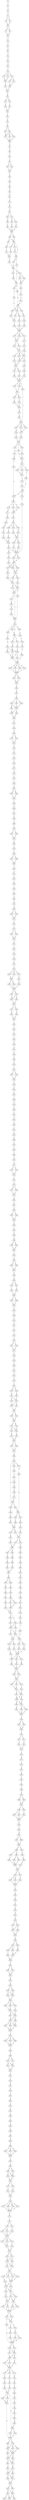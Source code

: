 strict digraph  {
	S0 -> S1 [ label = L ];
	S1 -> S2 [ label = A ];
	S2 -> S3 [ label = F ];
	S3 -> S4 [ label = S ];
	S3 -> S5 [ label = Q ];
	S4 -> S6 [ label = Q ];
	S5 -> S6 [ label = Q ];
	S6 -> S7 [ label = R ];
	S6 -> S8 [ label = K ];
	S7 -> S9 [ label = P ];
	S8 -> S9 [ label = P ];
	S9 -> S10 [ label = P ];
	S10 -> S11 [ label = P ];
	S11 -> S12 [ label = P ];
	S12 -> S13 [ label = P ];
	S13 -> S14 [ label = K ];
	S14 -> S15 [ label = K ];
	S15 -> S16 [ label = I ];
	S16 -> S17 [ label = S ];
	S16 -> S18 [ label = C ];
	S16 -> S19 [ label = Y ];
	S17 -> S20 [ label = E ];
	S18 -> S20 [ label = E ];
	S19 -> S21 [ label = A ];
	S19 -> S22 [ label = N ];
	S20 -> S23 [ label = F ];
	S21 -> S24 [ label = Y ];
	S22 -> S24 [ label = Y ];
	S23 -> S25 [ label = L ];
	S24 -> S25 [ label = L ];
	S25 -> S26 [ label = D ];
	S26 -> S27 [ label = L ];
	S26 -> S28 [ label = K ];
	S27 -> S29 [ label = H ];
	S28 -> S30 [ label = Y ];
	S29 -> S31 [ label = V ];
	S30 -> S31 [ label = V ];
	S31 -> S32 [ label = V ];
	S32 -> S33 [ label = G ];
	S33 -> S34 [ label = Q ];
	S34 -> S35 [ label = Q ];
	S34 -> S36 [ label = S ];
	S35 -> S37 [ label = H ];
	S36 -> S37 [ label = H ];
	S36 -> S38 [ label = Y ];
	S36 -> S39 [ label = F ];
	S37 -> S40 [ label = A ];
	S38 -> S40 [ label = A ];
	S39 -> S40 [ label = A ];
	S40 -> S41 [ label = K ];
	S41 -> S42 [ label = K ];
	S42 -> S43 [ label = V ];
	S43 -> S44 [ label = L ];
	S44 -> S45 [ label = S ];
	S44 -> S46 [ label = A ];
	S45 -> S47 [ label = V ];
	S46 -> S47 [ label = V ];
	S47 -> S48 [ label = A ];
	S48 -> S49 [ label = V ];
	S49 -> S50 [ label = Y ];
	S50 -> S51 [ label = N ];
	S51 -> S52 [ label = H ];
	S52 -> S53 [ label = Y ];
	S53 -> S54 [ label = K ];
	S54 -> S55 [ label = R ];
	S55 -> S56 [ label = V ];
	S55 -> S57 [ label = I ];
	S56 -> S58 [ label = H ];
	S57 -> S59 [ label = F ];
	S57 -> S60 [ label = Y ];
	S58 -> S61 [ label = S ];
	S59 -> S62 [ label = K ];
	S60 -> S63 [ label = N ];
	S61 -> S64 [ label = N ];
	S62 -> S64 [ label = N ];
	S63 -> S64 [ label = N ];
	S64 -> S65 [ label = L ];
	S64 -> S66 [ label = I ];
	S65 -> S67 [ label = C ];
	S65 -> S68 [ label = P ];
	S66 -> S68 [ label = P ];
	S67 -> S69 [ label = S ];
	S68 -> S70 [ label = L ];
	S68 -> S71 [ label = A ];
	S68 -> S72 [ label = T ];
	S69 -> S73 [ label = V ];
	S70 -> S74 [ label = T ];
	S70 -> S75 [ label = R ];
	S71 -> S76 [ label = G ];
	S72 -> S77 [ label = N ];
	S73 -> S78 [ label = S ];
	S74 -> S79 [ label = K ];
	S75 -> S80 [ label = Q ];
	S76 -> S78 [ label = S ];
	S77 -> S70 [ label = L ];
	S78 -> S81 [ label = Q ];
	S79 -> S82 [ label = Q ];
	S79 -> S83 [ label = P ];
	S80 -> S84 [ label = K ];
	S80 -> S85 [ label = Q ];
	S81 -> S80 [ label = Q ];
	S82 -> S86 [ label = Q ];
	S83 -> S87 [ label = T ];
	S84 -> S88 [ label = Q ];
	S85 -> S89 [ label = V ];
	S85 -> S90 [ label = A ];
	S86 -> S91 [ label = D ];
	S86 -> S92 [ label = P ];
	S86 -> S93 [ label = T ];
	S87 -> S92 [ label = P ];
	S88 -> S79 [ label = K ];
	S89 -> S94 [ label = E ];
	S90 -> S94 [ label = E ];
	S91 -> S95 [ label = E ];
	S92 -> S96 [ label = A ];
	S92 -> S97 [ label = T ];
	S93 -> S98 [ label = S ];
	S94 -> S99 [ label = V ];
	S95 -> S100 [ label = A ];
	S96 -> S101 [ label = P ];
	S97 -> S102 [ label = L ];
	S98 -> S102 [ label = L ];
	S99 -> S103 [ label = E ];
	S100 -> S104 [ label = S ];
	S101 -> S105 [ label = E ];
	S102 -> S106 [ label = T ];
	S103 -> S107 [ label = K ];
	S104 -> S108 [ label = P ];
	S105 -> S108 [ label = P ];
	S106 -> S108 [ label = P ];
	S107 -> S86 [ label = Q ];
	S108 -> S109 [ label = A ];
	S108 -> S110 [ label = E ];
	S108 -> S111 [ label = R ];
	S109 -> S112 [ label = E ];
	S110 -> S113 [ label = G ];
	S111 -> S112 [ label = E ];
	S112 -> S114 [ label = V ];
	S112 -> S115 [ label = L ];
	S113 -> S116 [ label = S ];
	S114 -> S117 [ label = E ];
	S115 -> S117 [ label = E ];
	S116 -> S118 [ label = H ];
	S117 -> S119 [ label = T ];
	S117 -> S120 [ label = M ];
	S117 -> S121 [ label = I ];
	S118 -> S121 [ label = I ];
	S119 -> S122 [ label = G ];
	S120 -> S123 [ label = R ];
	S121 -> S124 [ label = Y ];
	S121 -> S123 [ label = R ];
	S122 -> S125 [ label = R ];
	S123 -> S125 [ label = R ];
	S124 -> S126 [ label = S ];
	S125 -> S127 [ label = Q ];
	S125 -> S128 [ label = R ];
	S126 -> S129 [ label = S ];
	S127 -> S130 [ label = A ];
	S128 -> S131 [ label = E ];
	S129 -> S132 [ label = K ];
	S130 -> S133 [ label = D ];
	S131 -> S133 [ label = D ];
	S132 -> S133 [ label = D ];
	S133 -> S134 [ label = F ];
	S133 -> S135 [ label = V ];
	S133 -> S136 [ label = E ];
	S134 -> S137 [ label = Y ];
	S135 -> S138 [ label = L ];
	S136 -> S137 [ label = Y ];
	S137 -> S139 [ label = K ];
	S137 -> S140 [ label = R ];
	S138 -> S141 [ label = E ];
	S138 -> S142 [ label = H ];
	S138 -> S143 [ label = Q ];
	S139 -> S144 [ label = L ];
	S140 -> S145 [ label = F ];
	S141 -> S146 [ label = M ];
	S142 -> S147 [ label = I ];
	S143 -> S147 [ label = I ];
	S144 -> S148 [ label = T ];
	S145 -> S148 [ label = T ];
	S146 -> S149 [ label = T ];
	S147 -> S150 [ label = A ];
	S148 -> S151 [ label = K ];
	S149 -> S152 [ label = G ];
	S150 -> S152 [ label = G ];
	S151 -> S153 [ label = L ];
	S152 -> S154 [ label = S ];
	S152 -> S155 [ label = V ];
	S152 -> S156 [ label = I ];
	S153 -> S138 [ label = L ];
	S154 -> S157 [ label = Q ];
	S155 -> S158 [ label = P ];
	S156 -> S159 [ label = S ];
	S157 -> S160 [ label = K ];
	S158 -> S161 [ label = H ];
	S159 -> S158 [ label = P ];
	S160 -> S162 [ label = V ];
	S161 -> S163 [ label = S ];
	S161 -> S164 [ label = K ];
	S161 -> S165 [ label = G ];
	S162 -> S166 [ label = A ];
	S163 -> S167 [ label = N ];
	S164 -> S168 [ label = T ];
	S165 -> S167 [ label = N ];
	S166 -> S169 [ label = S ];
	S167 -> S170 [ label = A ];
	S168 -> S171 [ label = G ];
	S169 -> S172 [ label = S ];
	S169 -> S173 [ label = A ];
	S169 -> S174 [ label = M ];
	S170 -> S175 [ label = L ];
	S171 -> S166 [ label = A ];
	S171 -> S176 [ label = V ];
	S172 -> S177 [ label = P ];
	S173 -> S178 [ label = Q ];
	S174 -> S178 [ label = Q ];
	S175 -> S171 [ label = G ];
	S176 -> S179 [ label = R ];
	S177 -> S180 [ label = P ];
	S178 -> S181 [ label = Q ];
	S179 -> S182 [ label = P ];
	S180 -> S183 [ label = T ];
	S181 -> S184 [ label = Q ];
	S182 -> S185 [ label = R ];
	S182 -> S186 [ label = Q ];
	S183 -> S187 [ label = M ];
	S184 -> S188 [ label = A ];
	S184 -> S189 [ label = T ];
	S184 -> S190 [ label = V ];
	S185 -> S191 [ label = E ];
	S186 -> S191 [ label = E ];
	S187 -> S192 [ label = G ];
	S188 -> S193 [ label = A ];
	S189 -> S194 [ label = S ];
	S190 -> S195 [ label = N ];
	S191 -> S196 [ label = R ];
	S191 -> S197 [ label = E ];
	S191 -> S198 [ label = K ];
	S192 -> S199 [ label = G ];
	S193 -> S200 [ label = A ];
	S194 -> S201 [ label = Q ];
	S195 -> S201 [ label = Q ];
	S196 -> S202 [ label = R ];
	S197 -> S203 [ label = E ];
	S198 -> S202 [ label = R ];
	S199 -> S204 [ label = A ];
	S200 -> S204 [ label = A ];
	S201 -> S205 [ label = H ];
	S201 -> S206 [ label = Q ];
	S202 -> S207 [ label = A ];
	S202 -> S208 [ label = G ];
	S203 -> S209 [ label = K ];
	S204 -> S210 [ label = A ];
	S205 -> S211 [ label = T ];
	S206 -> S212 [ label = M ];
	S207 -> S213 [ label = S ];
	S208 -> S214 [ label = G ];
	S209 -> S213 [ label = S ];
	S210 -> S215 [ label = G ];
	S210 -> S182 [ label = P ];
	S211 -> S182 [ label = P ];
	S212 -> S182 [ label = P ];
	S213 -> S216 [ label = E ];
	S213 -> S217 [ label = D ];
	S214 -> S216 [ label = E ];
	S215 -> S218 [ label = T ];
	S216 -> S219 [ label = A ];
	S216 -> S220 [ label = V ];
	S217 -> S220 [ label = V ];
	S218 -> S221 [ label = V ];
	S219 -> S222 [ label = L ];
	S220 -> S222 [ label = L ];
	S220 -> S223 [ label = A ];
	S221 -> S196 [ label = R ];
	S222 -> S224 [ label = D ];
	S223 -> S225 [ label = K ];
	S224 -> S226 [ label = R ];
	S224 -> S227 [ label = A ];
	S224 -> S228 [ label = D ];
	S224 -> S229 [ label = S ];
	S225 -> S230 [ label = M ];
	S226 -> S227 [ label = A ];
	S227 -> S231 [ label = S ];
	S227 -> S232 [ label = P ];
	S228 -> S233 [ label = E ];
	S229 -> S234 [ label = A ];
	S230 -> S235 [ label = N ];
	S231 -> S236 [ label = A ];
	S232 -> S237 [ label = M ];
	S233 -> S238 [ label = R ];
	S234 -> S239 [ label = H ];
	S235 -> S222 [ label = L ];
	S236 -> S240 [ label = A ];
	S237 -> S241 [ label = H ];
	S238 -> S242 [ label = S ];
	S239 -> S240 [ label = A ];
	S239 -> S243 [ label = D ];
	S240 -> S244 [ label = G ];
	S240 -> S245 [ label = D ];
	S241 -> S245 [ label = D ];
	S242 -> S246 [ label = Q ];
	S243 -> S245 [ label = D ];
	S244 -> S247 [ label = I ];
	S245 -> S247 [ label = I ];
	S246 -> S247 [ label = I ];
	S247 -> S248 [ label = H ];
	S247 -> S249 [ label = R ];
	S247 -> S250 [ label = T ];
	S247 -> S251 [ label = K ];
	S248 -> S252 [ label = L ];
	S249 -> S252 [ label = L ];
	S250 -> S252 [ label = L ];
	S251 -> S252 [ label = L ];
	S252 -> S253 [ label = D ];
	S252 -> S254 [ label = E ];
	S253 -> S255 [ label = K ];
	S254 -> S255 [ label = K ];
	S255 -> S256 [ label = S ];
	S256 -> S257 [ label = N ];
	S257 -> S258 [ label = I ];
	S258 -> S259 [ label = L ];
	S258 -> S260 [ label = V ];
	S258 -> S261 [ label = I ];
	S259 -> S262 [ label = L ];
	S259 -> S263 [ label = M ];
	S260 -> S262 [ label = L ];
	S261 -> S262 [ label = L ];
	S262 -> S264 [ label = I ];
	S262 -> S265 [ label = L ];
	S263 -> S265 [ label = L ];
	S264 -> S266 [ label = G ];
	S265 -> S266 [ label = G ];
	S266 -> S267 [ label = P ];
	S267 -> S268 [ label = T ];
	S268 -> S269 [ label = G ];
	S269 -> S270 [ label = C ];
	S269 -> S271 [ label = S ];
	S270 -> S272 [ label = G ];
	S271 -> S272 [ label = G ];
	S272 -> S273 [ label = K ];
	S273 -> S274 [ label = T ];
	S274 -> S275 [ label = L ];
	S275 -> S276 [ label = L ];
	S276 -> S277 [ label = A ];
	S277 -> S278 [ label = Q ];
	S278 -> S279 [ label = T ];
	S279 -> S280 [ label = L ];
	S280 -> S281 [ label = A ];
	S281 -> S282 [ label = R ];
	S281 -> S283 [ label = K ];
	S282 -> S284 [ label = C ];
	S283 -> S284 [ label = C ];
	S284 -> S285 [ label = L ];
	S285 -> S286 [ label = D ];
	S286 -> S287 [ label = V ];
	S287 -> S288 [ label = P ];
	S288 -> S289 [ label = F ];
	S289 -> S290 [ label = A ];
	S290 -> S291 [ label = V ];
	S290 -> S292 [ label = I ];
	S291 -> S293 [ label = C ];
	S292 -> S293 [ label = C ];
	S293 -> S294 [ label = D ];
	S294 -> S295 [ label = C ];
	S295 -> S296 [ label = T ];
	S296 -> S297 [ label = G ];
	S296 -> S298 [ label = T ];
	S297 -> S299 [ label = L ];
	S298 -> S299 [ label = L ];
	S299 -> S300 [ label = T ];
	S300 -> S301 [ label = Q ];
	S301 -> S302 [ label = A ];
	S302 -> S303 [ label = G ];
	S303 -> S304 [ label = Y ];
	S304 -> S305 [ label = V ];
	S305 -> S306 [ label = G ];
	S306 -> S307 [ label = E ];
	S307 -> S308 [ label = D ];
	S308 -> S309 [ label = V ];
	S308 -> S310 [ label = I ];
	S309 -> S311 [ label = E ];
	S310 -> S311 [ label = E ];
	S311 -> S312 [ label = S ];
	S312 -> S313 [ label = V ];
	S313 -> S314 [ label = V ];
	S313 -> S315 [ label = I ];
	S314 -> S316 [ label = A ];
	S315 -> S316 [ label = A ];
	S316 -> S317 [ label = K ];
	S317 -> S318 [ label = L ];
	S318 -> S319 [ label = L ];
	S319 -> S320 [ label = Q ];
	S320 -> S321 [ label = D ];
	S321 -> S322 [ label = A ];
	S322 -> S323 [ label = E ];
	S322 -> S324 [ label = N ];
	S322 -> S325 [ label = G ];
	S323 -> S326 [ label = Y ];
	S324 -> S326 [ label = Y ];
	S325 -> S327 [ label = G ];
	S326 -> S328 [ label = S ];
	S326 -> S329 [ label = N ];
	S327 -> S330 [ label = H ];
	S328 -> S331 [ label = V ];
	S329 -> S331 [ label = V ];
	S330 -> S331 [ label = V ];
	S331 -> S332 [ label = D ];
	S331 -> S333 [ label = E ];
	S332 -> S334 [ label = R ];
	S333 -> S335 [ label = K ];
	S333 -> S334 [ label = R ];
	S334 -> S336 [ label = A ];
	S335 -> S336 [ label = A ];
	S336 -> S337 [ label = Q ];
	S336 -> S338 [ label = E ];
	S337 -> S339 [ label = Q ];
	S338 -> S340 [ label = K ];
	S339 -> S341 [ label = G ];
	S340 -> S341 [ label = G ];
	S341 -> S342 [ label = I ];
	S342 -> S343 [ label = V ];
	S343 -> S344 [ label = F ];
	S344 -> S345 [ label = L ];
	S345 -> S346 [ label = D ];
	S346 -> S347 [ label = E ];
	S347 -> S348 [ label = V ];
	S348 -> S349 [ label = D ];
	S349 -> S350 [ label = K ];
	S350 -> S351 [ label = I ];
	S351 -> S352 [ label = G ];
	S351 -> S353 [ label = S ];
	S352 -> S354 [ label = S ];
	S353 -> S354 [ label = S ];
	S354 -> S355 [ label = V ];
	S355 -> S356 [ label = P ];
	S356 -> S357 [ label = G ];
	S357 -> S358 [ label = I ];
	S358 -> S359 [ label = H ];
	S359 -> S360 [ label = Q ];
	S360 -> S361 [ label = L ];
	S361 -> S362 [ label = R ];
	S362 -> S363 [ label = D ];
	S363 -> S364 [ label = V ];
	S364 -> S365 [ label = G ];
	S365 -> S366 [ label = G ];
	S366 -> S367 [ label = E ];
	S367 -> S368 [ label = G ];
	S368 -> S369 [ label = V ];
	S369 -> S370 [ label = Q ];
	S370 -> S371 [ label = Q ];
	S371 -> S372 [ label = A ];
	S371 -> S373 [ label = G ];
	S372 -> S374 [ label = L ];
	S373 -> S374 [ label = L ];
	S374 -> S375 [ label = L ];
	S375 -> S376 [ label = K ];
	S376 -> S377 [ label = M ];
	S376 -> S378 [ label = L ];
	S377 -> S379 [ label = L ];
	S378 -> S379 [ label = L ];
	S379 -> S380 [ label = E ];
	S380 -> S381 [ label = G ];
	S381 -> S382 [ label = T ];
	S382 -> S383 [ label = V ];
	S382 -> S384 [ label = I ];
	S383 -> S385 [ label = V ];
	S384 -> S385 [ label = V ];
	S385 -> S386 [ label = N ];
	S386 -> S387 [ label = V ];
	S387 -> S388 [ label = P ];
	S388 -> S389 [ label = E ];
	S389 -> S390 [ label = K ];
	S389 -> S391 [ label = R ];
	S390 -> S392 [ label = N ];
	S391 -> S392 [ label = N ];
	S392 -> S393 [ label = S ];
	S393 -> S394 [ label = R ];
	S394 -> S395 [ label = R ];
	S394 -> S396 [ label = K ];
	S395 -> S397 [ label = L ];
	S396 -> S397 [ label = L ];
	S397 -> S398 [ label = R ];
	S398 -> S399 [ label = G ];
	S399 -> S400 [ label = E ];
	S399 -> S401 [ label = D ];
	S400 -> S402 [ label = T ];
	S401 -> S403 [ label = S ];
	S402 -> S404 [ label = V ];
	S403 -> S404 [ label = V ];
	S404 -> S405 [ label = Q ];
	S404 -> S406 [ label = V ];
	S405 -> S407 [ label = V ];
	S406 -> S407 [ label = V ];
	S407 -> S408 [ label = D ];
	S408 -> S409 [ label = T ];
	S409 -> S410 [ label = T ];
	S410 -> S411 [ label = N ];
	S411 -> S412 [ label = I ];
	S412 -> S413 [ label = L ];
	S413 -> S414 [ label = F ];
	S414 -> S415 [ label = M ];
	S414 -> S416 [ label = V ];
	S415 -> S417 [ label = A ];
	S416 -> S417 [ label = A ];
	S417 -> S418 [ label = S ];
	S418 -> S419 [ label = G ];
	S419 -> S420 [ label = A ];
	S420 -> S421 [ label = F ];
	S421 -> S422 [ label = N ];
	S422 -> S423 [ label = G ];
	S423 -> S424 [ label = L ];
	S424 -> S425 [ label = E ];
	S424 -> S426 [ label = D ];
	S425 -> S427 [ label = K ];
	S426 -> S428 [ label = R ];
	S427 -> S429 [ label = I ];
	S427 -> S430 [ label = F ];
	S428 -> S429 [ label = I ];
	S429 -> S431 [ label = V ];
	S429 -> S432 [ label = I ];
	S430 -> S432 [ label = I ];
	S431 -> S433 [ label = S ];
	S432 -> S433 [ label = S ];
	S433 -> S434 [ label = L ];
	S433 -> S435 [ label = R ];
	S434 -> S436 [ label = R ];
	S435 -> S436 [ label = R ];
	S436 -> S437 [ label = K ];
	S436 -> S438 [ label = M ];
	S437 -> S439 [ label = D ];
	S437 -> S440 [ label = N ];
	S438 -> S440 [ label = N ];
	S439 -> S441 [ label = Q ];
	S440 -> S442 [ label = E ];
	S441 -> S443 [ label = K ];
	S442 -> S443 [ label = K ];
	S443 -> S444 [ label = S ];
	S443 -> S446 [ label = Y ];
	S444 -> S447 [ label = L ];
	S446 -> S447 [ label = L ];
	S447 -> S448 [ label = G ];
	S448 -> S449 [ label = F ];
	S449 -> S450 [ label = N ];
	S449 -> S451 [ label = S ];
	S449 -> S452 [ label = G ];
	S450 -> S453 [ label = L ];
	S451 -> S454 [ label = Q ];
	S452 -> S455 [ label = V ];
	S452 -> S456 [ label = T ];
	S453 -> S457 [ label = R ];
	S454 -> S458 [ label = H ];
	S455 -> S458 [ label = H ];
	S456 -> S459 [ label = P ];
	S457 -> S460 [ label = S ];
	S458 -> S461 [ label = A ];
	S458 -> S462 [ label = T ];
	S459 -> S463 [ label = S ];
	S460 -> S464 [ label = G ];
	S461 -> S465 [ label = T ];
	S462 -> S466 [ label = Q ];
	S463 -> S467 [ label = N ];
	S464 -> S468 [ label = D ];
	S465 -> S469 [ label = L ];
	S466 -> S470 [ label = T ];
	S467 -> S469 [ label = L ];
	S468 -> S471 [ label = D ];
	S469 -> S472 [ label = M ];
	S469 -> S473 [ label = G ];
	S470 -> S474 [ label = S ];
	S471 -> S452 [ label = G ];
	S472 -> S475 [ label = S ];
	S473 -> S476 [ label = K ];
	S474 -> S475 [ label = S ];
	S475 -> S477 [ label = P ];
	S475 -> S478 [ label = R ];
	S476 -> S479 [ label = G ];
	S477 -> S480 [ label = R ];
	S478 -> S481 [ label = P ];
	S479 -> S480 [ label = R ];
	S480 -> S482 [ label = P ];
	S480 -> S483 [ label = R ];
	S481 -> S484 [ label = K ];
	S482 -> S485 [ label = P ];
	S483 -> S486 [ label = A ];
	S484 -> S487 [ label = V ];
	S485 -> S488 [ label = P ];
	S486 -> S489 [ label = A ];
	S487 -> S490 [ label = K ];
	S488 -> S491 [ label = S ];
	S489 -> S492 [ label = A ];
	S490 -> S493 [ label = Q ];
	S491 -> S494 [ label = A ];
	S492 -> S494 [ label = A ];
	S493 -> S495 [ label = Q ];
	S494 -> S496 [ label = A ];
	S495 -> S497 [ label = M ];
	S496 -> S498 [ label = S ];
	S496 -> S499 [ label = D ];
	S497 -> S500 [ label = M ];
	S498 -> S501 [ label = A ];
	S499 -> S502 [ label = L ];
	S500 -> S503 [ label = G ];
	S501 -> S504 [ label = V ];
	S502 -> S505 [ label = A ];
	S503 -> S506 [ label = F ];
	S504 -> S507 [ label = L ];
	S505 -> S508 [ label = N ];
	S506 -> S509 [ label = E ];
	S507 -> S510 [ label = L ];
	S508 -> S511 [ label = S ];
	S508 -> S512 [ label = R ];
	S509 -> S513 [ label = Q ];
	S510 -> S514 [ label = G ];
	S511 -> S515 [ label = S ];
	S512 -> S515 [ label = S ];
	S513 -> S516 [ label = N ];
	S514 -> S517 [ label = G ];
	S515 -> S517 [ label = G ];
	S516 -> S518 [ label = P ];
	S517 -> S519 [ label = V ];
	S517 -> S520 [ label = E ];
	S518 -> S521 [ label = L ];
	S519 -> S522 [ label = A ];
	S520 -> S523 [ label = T ];
	S520 -> S524 [ label = S ];
	S521 -> S525 [ label = K ];
	S522 -> S524 [ label = S ];
	S523 -> S526 [ label = D ];
	S524 -> S526 [ label = D ];
	S524 -> S527 [ label = N ];
	S525 -> S528 [ label = S ];
	S526 -> S529 [ label = A ];
	S526 -> S530 [ label = T ];
	S527 -> S530 [ label = T ];
	S528 -> S529 [ label = A ];
	S529 -> S531 [ label = L ];
	S529 -> S532 [ label = I ];
	S530 -> S533 [ label = V ];
	S530 -> S534 [ label = H ];
	S531 -> S535 [ label = W ];
	S532 -> S536 [ label = E ];
	S533 -> S537 [ label = A ];
	S534 -> S538 [ label = Q ];
	S535 -> S539 [ label = E ];
	S536 -> S539 [ label = E ];
	S537 -> S539 [ label = E ];
	S538 -> S540 [ label = D ];
	S539 -> S541 [ label = Q ];
	S539 -> S542 [ label = N ];
	S539 -> S543 [ label = I ];
	S540 -> S543 [ label = I ];
	S541 -> S544 [ label = H ];
	S542 -> S545 [ label = K ];
	S543 -> S546 [ label = E ];
	S544 -> S547 [ label = E ];
	S545 -> S547 [ label = E ];
	S546 -> S547 [ label = E ];
	S547 -> S548 [ label = R ];
	S547 -> S549 [ label = K ];
	S548 -> S550 [ label = D ];
	S549 -> S550 [ label = D ];
	S550 -> S551 [ label = L ];
	S550 -> S552 [ label = E ];
	S550 -> S553 [ label = R ];
	S551 -> S554 [ label = L ];
	S552 -> S555 [ label = F ];
	S553 -> S554 [ label = L ];
	S554 -> S556 [ label = V ];
	S554 -> S557 [ label = L ];
	S555 -> S557 [ label = L ];
	S556 -> S558 [ label = R ];
	S557 -> S559 [ label = K ];
	S557 -> S558 [ label = R ];
	S558 -> S560 [ label = Q ];
	S558 -> S561 [ label = H ];
	S559 -> S561 [ label = H ];
	S560 -> S562 [ label = A ];
	S561 -> S563 [ label = T ];
	S561 -> S564 [ label = V ];
	S562 -> S565 [ label = E ];
	S563 -> S565 [ label = E ];
	S564 -> S565 [ label = E ];
	S565 -> S566 [ label = A ];
	S566 -> S567 [ label = R ];
	S566 -> S568 [ label = S ];
	S567 -> S569 [ label = D ];
	S568 -> S569 [ label = D ];
	S569 -> S570 [ label = L ];
	S570 -> S571 [ label = I ];
	S570 -> S572 [ label = V ];
	S571 -> S573 [ label = E ];
	S572 -> S574 [ label = G ];
	S573 -> S575 [ label = F ];
	S574 -> S575 [ label = F ];
	S575 -> S576 [ label = G ];
	S576 -> S577 [ label = M ];
	S577 -> S578 [ label = I ];
	S578 -> S579 [ label = P ];
	S579 -> S580 [ label = E ];
	S580 -> S581 [ label = F ];
	S581 -> S582 [ label = V ];
	S582 -> S583 [ label = G ];
	S583 -> S584 [ label = R ];
	S584 -> S585 [ label = F ];
	S584 -> S586 [ label = L ];
	S585 -> S587 [ label = P ];
	S586 -> S587 [ label = P ];
	S587 -> S588 [ label = V ];
	S587 -> S589 [ label = I ];
	S588 -> S590 [ label = L ];
	S588 -> S591 [ label = V ];
	S589 -> S592 [ label = T ];
	S590 -> S593 [ label = V ];
	S591 -> S593 [ label = V ];
	S592 -> S593 [ label = V ];
	S593 -> S594 [ label = P ];
	S594 -> S595 [ label = L ];
	S595 -> S596 [ label = H ];
	S596 -> S597 [ label = G ];
	S596 -> S598 [ label = S ];
	S597 -> S599 [ label = L ];
	S598 -> S599 [ label = L ];
	S599 -> S600 [ label = D ];
	S599 -> S601 [ label = S ];
	S600 -> S602 [ label = T ];
	S600 -> S603 [ label = E ];
	S601 -> S604 [ label = N ];
	S602 -> S605 [ label = A ];
	S603 -> S606 [ label = D ];
	S603 -> S607 [ label = K ];
	S604 -> S608 [ label = E ];
	S605 -> S609 [ label = T ];
	S606 -> S609 [ label = T ];
	S607 -> S609 [ label = T ];
	S608 -> S610 [ label = H ];
	S609 -> S611 [ label = L ];
	S610 -> S611 [ label = L ];
	S611 -> S612 [ label = V ];
	S611 -> S613 [ label = T ];
	S612 -> S614 [ label = R ];
	S612 -> S615 [ label = Q ];
	S613 -> S616 [ label = K ];
	S614 -> S617 [ label = I ];
	S615 -> S617 [ label = I ];
	S616 -> S617 [ label = I ];
	S617 -> S618 [ label = L ];
	S618 -> S619 [ label = T ];
	S619 -> S620 [ label = E ];
	S620 -> S621 [ label = P ];
	S621 -> S622 [ label = R ];
	S622 -> S623 [ label = N ];
	S623 -> S624 [ label = A ];
	S624 -> S625 [ label = L ];
	S624 -> S626 [ label = V ];
	S625 -> S627 [ label = I ];
	S626 -> S628 [ label = V ];
	S626 -> S627 [ label = I ];
	S627 -> S629 [ label = P ];
	S628 -> S629 [ label = P ];
	S629 -> S630 [ label = Q ];
	S630 -> S631 [ label = Y ];
	S630 -> S632 [ label = F ];
	S631 -> S633 [ label = R ];
	S631 -> S634 [ label = Q ];
	S632 -> S635 [ label = E ];
	S633 -> S636 [ label = T ];
	S634 -> S637 [ label = A ];
	S635 -> S637 [ label = A ];
	S636 -> S638 [ label = L ];
	S637 -> S638 [ label = L ];
	S638 -> S639 [ label = F ];
	S639 -> S640 [ label = S ];
	S639 -> S641 [ label = N ];
	S640 -> S642 [ label = M ];
	S641 -> S642 [ label = M ];
	S642 -> S643 [ label = D ];
	S643 -> S644 [ label = K ];
	S644 -> S645 [ label = C ];
	S644 -> S646 [ label = S ];
	S645 -> S647 [ label = D ];
	S645 -> S648 [ label = E ];
	S646 -> S647 [ label = D ];
	S647 -> S649 [ label = L ];
	S648 -> S649 [ label = L ];
	S649 -> S650 [ label = F ];
	S649 -> S651 [ label = A ];
	S649 -> S652 [ label = N ];
	S650 -> S653 [ label = V ];
	S651 -> S654 [ label = I ];
	S652 -> S653 [ label = V ];
	S653 -> S655 [ label = N ];
	S653 -> S656 [ label = T ];
	S654 -> S656 [ label = T ];
	S655 -> S657 [ label = E ];
	S656 -> S658 [ label = P ];
	S656 -> S657 [ label = E ];
	S657 -> S659 [ label = E ];
	S657 -> S660 [ label = A ];
	S657 -> S661 [ label = D ];
	S658 -> S660 [ label = A ];
	S659 -> S662 [ label = A ];
	S660 -> S662 [ label = A ];
	S661 -> S662 [ label = A ];
	S662 -> S663 [ label = L ];
	S663 -> S664 [ label = T ];
	S663 -> S665 [ label = R ];
	S663 -> S666 [ label = K ];
	S664 -> S667 [ label = A ];
	S665 -> S667 [ label = A ];
	S666 -> S667 [ label = A ];
	S667 -> S668 [ label = I ];
	S668 -> S669 [ label = A ];
	S669 -> S670 [ label = R ];
	S669 -> S671 [ label = D ];
	S670 -> S672 [ label = L ];
	S670 -> S673 [ label = M ];
	S671 -> S672 [ label = L ];
	S672 -> S674 [ label = A ];
	S673 -> S674 [ label = A ];
	S674 -> S675 [ label = L ];
	S675 -> S676 [ label = E ];
	S676 -> S677 [ label = R ];
	S677 -> S678 [ label = K ];
	S678 -> S679 [ label = T ];
	S679 -> S680 [ label = G ];
	S680 -> S681 [ label = A ];
	S681 -> S682 [ label = R ];
	S682 -> S683 [ label = G ];
	S683 -> S684 [ label = L ];
	S684 -> S685 [ label = R ];
	S685 -> S686 [ label = S ];
	S686 -> S687 [ label = I ];
	S687 -> S688 [ label = M ];
	S688 -> S689 [ label = E ];
	S689 -> S690 [ label = N ];
	S689 -> S691 [ label = Q ];
	S689 -> S692 [ label = K ];
	S690 -> S693 [ label = L ];
	S691 -> S693 [ label = L ];
	S692 -> S693 [ label = L ];
	S693 -> S694 [ label = L ];
	S694 -> S695 [ label = L ];
	S695 -> S696 [ label = D ];
	S695 -> S697 [ label = E ];
	S696 -> S698 [ label = A ];
	S696 -> S699 [ label = P ];
	S697 -> S699 [ label = P ];
	S698 -> S700 [ label = M ];
	S699 -> S700 [ label = M ];
	S700 -> S701 [ label = F ];
	S700 -> S702 [ label = Y ];
	S701 -> S703 [ label = E ];
	S702 -> S704 [ label = D ];
	S703 -> S705 [ label = V ];
	S704 -> S705 [ label = V ];
	S705 -> S706 [ label = P ];
	S706 -> S707 [ label = S ];
	S706 -> S708 [ label = G ];
	S706 -> S709 [ label = H ];
	S706 -> S710 [ label = N ];
	S707 -> S711 [ label = S ];
	S708 -> S711 [ label = S ];
	S709 -> S711 [ label = S ];
	S710 -> S711 [ label = S ];
	S711 -> S712 [ label = D ];
	S712 -> S713 [ label = I ];
	S713 -> S714 [ label = V ];
	S713 -> S715 [ label = I ];
	S714 -> S716 [ label = A ];
	S714 -> S717 [ label = C ];
	S715 -> S718 [ label = G ];
	S716 -> S719 [ label = V ];
	S717 -> S719 [ label = V ];
	S718 -> S719 [ label = V ];
	S719 -> S720 [ label = R ];
	S719 -> S721 [ label = C ];
	S719 -> S722 [ label = E ];
	S720 -> S723 [ label = V ];
	S721 -> S724 [ label = I ];
	S722 -> S723 [ label = V ];
	S723 -> S725 [ label = D ];
	S724 -> S725 [ label = D ];
	S725 -> S726 [ label = E ];
	S725 -> S727 [ label = K ];
	S726 -> S728 [ label = D ];
	S727 -> S728 [ label = D ];
	S727 -> S729 [ label = E ];
	S728 -> S730 [ label = V ];
	S728 -> S731 [ label = A ];
	S729 -> S730 [ label = V ];
	S730 -> S732 [ label = V ];
	S731 -> S732 [ label = V ];
	S732 -> S733 [ label = L ];
	S732 -> S734 [ label = K ];
	S732 -> S735 [ label = Q ];
	S732 -> S736 [ label = E ];
	S733 -> S737 [ label = G ];
	S734 -> S738 [ label = E ];
	S735 -> S737 [ label = G ];
	S736 -> S737 [ label = G ];
	S737 -> S739 [ label = V ];
	S737 -> S740 [ label = K ];
	S738 -> S740 [ label = K ];
	S739 -> S741 [ label = K ];
	S740 -> S741 [ label = K ];
	S740 -> S742 [ label = S ];
	S741 -> S743 [ label = E ];
	S741 -> S744 [ label = K ];
	S742 -> S745 [ label = Q ];
	S743 -> S746 [ label = A ];
	S743 -> S747 [ label = P ];
	S744 -> S746 [ label = A ];
	S745 -> S747 [ label = P ];
	S746 -> S748 [ label = A ];
	S746 -> S749 [ label = H ];
	S747 -> S750 [ label = R ];
	S747 -> S751 [ label = G ];
	S748 -> S752 [ label = Y ];
	S749 -> S752 [ label = Y ];
	S750 -> S752 [ label = Y ];
	S751 -> S752 [ label = Y ];
	S752 -> S753 [ label = I ];
	S752 -> S754 [ label = V ];
	S753 -> S755 [ label = R ];
	S753 -> S756 [ label = F ];
	S754 -> S755 [ label = R ];
	S755 -> S757 [ label = T ];
	S755 -> S758 [ label = A ];
	S756 -> S759 [ label = K ];
	S757 -> S760 [ label = N ];
	S758 -> S761 [ label = P ];
	S759 -> S762 [ label = E ];
	S759 -> S763 [ label = P ];
	S760 -> S764 [ label = S ];
	S761 -> S765 [ label = A ];
	S761 -> S766 [ label = T ];
	S762 -> S767 [ label = G ];
	S762 -> S768 [ label = S ];
	S763 -> S768 [ label = S ];
	S764 -> S759 [ label = K ];
	S765 -> S759 [ label = K ];
	S766 -> S759 [ label = K ];
	S767 -> S769 [ label = S ];
	S768 -> S770 [ label = D ];
	S768 -> S769 [ label = S ];
	S769 -> S771 [ label = A ];
	S769 -> S772 [ label = E ];
	S770 -> S773 [ label = D ];
	S771 -> S774 [ label = E ];
	S772 -> S774 [ label = E ];
	S773 -> S774 [ label = E ];
	S774 -> S775 [ label = K ];
	S774 -> S776 [ label = V ];
	S774 -> S777 [ label = E ];
	S775 -> S778 [ label = F ];
	S776 -> S779 [ label = Q ];
	S777 -> S780 [ label = Y ];
	S778 -> S781 [ label = Q ];
	S779 -> S782 [ label = P ];
	S780 -> S783 [ label = D ];
	S781 -> S784 [ label = R ];
	S782 -> S785 [ label = P ];
	S783 -> S786 [ label = S ];
	S784 -> S787 [ label = G ];
	S785 -> S788 [ label = G ];
	S786 -> S787 [ label = G ];
	S787 -> S789 [ label = A ];
	S787 -> S790 [ label = I ];
	S787 -> S791 [ label = V ];
	S788 -> S792 [ label = A ];
	S789 -> S793 [ label = L ];
	S789 -> S794 [ label = A ];
	S790 -> S795 [ label = E ];
	S791 -> S795 [ label = E ];
	S792 -> S796 [ label = A ];
	S793 -> S797 [ label = E ];
	S794 -> S797 [ label = E ];
	S795 -> S797 [ label = E ];
	S796 -> S798 [ label = K ];
	S797 -> S799 [ label = E ];
	S797 -> S800 [ label = S ];
	S798 -> S801 [ label = E ];
	S799 -> S802 [ label = S ];
	S799 -> S803 [ label = N ];
	S799 -> S804 [ label = G ];
	S800 -> S802 [ label = S ];
	S801 -> S805 [ label = P ];
	S802 -> S806 [ label = W ];
	S802 -> S807 [ label = E ];
	S803 -> S806 [ label = W ];
	S804 -> S806 [ label = W ];
	S805 -> S808 [ label = H ];
	S806 -> S809 [ label = H ];
	S806 -> S810 [ label = P ];
	S807 -> S810 [ label = P ];
	S808 -> S789 [ label = A ];
	S809 -> S811 [ label = R ];
	S810 -> S812 [ label = V ];
	S810 -> S811 [ label = R ];
	S811 -> S813 [ label = Q ];
	S812 -> S814 [ label = A ];
	S813 -> S815 [ label = V ];
	S813 -> S816 [ label = A ];
	S814 -> S815 [ label = V ];
	S815 -> S817 [ label = D ];
	S815 -> S818 [ label = A ];
	S816 -> S817 [ label = D ];
	S817 -> S819 [ label = A ];
	S818 -> S819 [ label = A ];
	S819 -> S820 [ label = A ];
	S819 -> S821 [ label = L ];
	S820 -> S822 [ label = S ];
	S820 -> S823 [ label = N ];
	S821 -> S822 [ label = S ];
	S822 -> S824 [ label = S ];
	S822 -> S825 [ label = E ];
	S823 -> S826 [ label = N ];
	S823 -> S824 [ label = S ];
}

